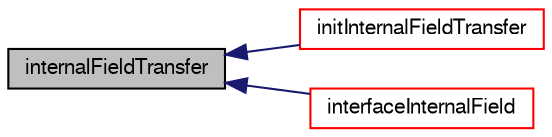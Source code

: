 digraph "internalFieldTransfer"
{
  bgcolor="transparent";
  edge [fontname="FreeSans",fontsize="10",labelfontname="FreeSans",labelfontsize="10"];
  node [fontname="FreeSans",fontsize="10",shape=record];
  rankdir="LR";
  Node31 [label="internalFieldTransfer",height=0.2,width=0.4,color="black", fillcolor="grey75", style="filled", fontcolor="black"];
  Node31 -> Node32 [dir="back",color="midnightblue",fontsize="10",style="solid",fontname="FreeSans"];
  Node32 [label="initInternalFieldTransfer",height=0.2,width=0.4,color="red",URL="$a22858.html#a3a6291b93fd6e84017540a21f0d994f7",tooltip="Initialise neighbour field transfer. "];
  Node31 -> Node34 [dir="back",color="midnightblue",fontsize="10",style="solid",fontname="FreeSans"];
  Node34 [label="interfaceInternalField",height=0.2,width=0.4,color="red",URL="$a22858.html#aa8871ae0f8409c5f343da9516cd8c846",tooltip="Return the values of the given internal data adjacent to. "];
}
